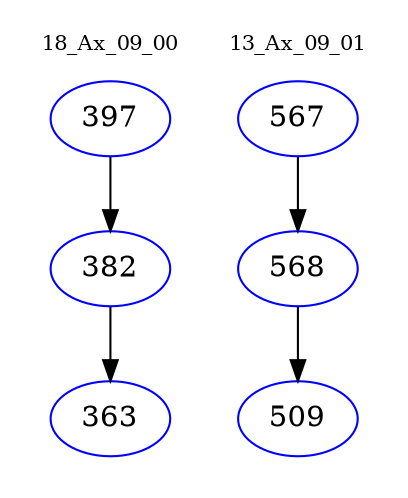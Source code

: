 digraph{
subgraph cluster_0 {
color = white
label = "18_Ax_09_00";
fontsize=10;
T0_397 [label="397", color="blue"]
T0_397 -> T0_382 [color="black"]
T0_382 [label="382", color="blue"]
T0_382 -> T0_363 [color="black"]
T0_363 [label="363", color="blue"]
}
subgraph cluster_1 {
color = white
label = "13_Ax_09_01";
fontsize=10;
T1_567 [label="567", color="blue"]
T1_567 -> T1_568 [color="black"]
T1_568 [label="568", color="blue"]
T1_568 -> T1_509 [color="black"]
T1_509 [label="509", color="blue"]
}
}
